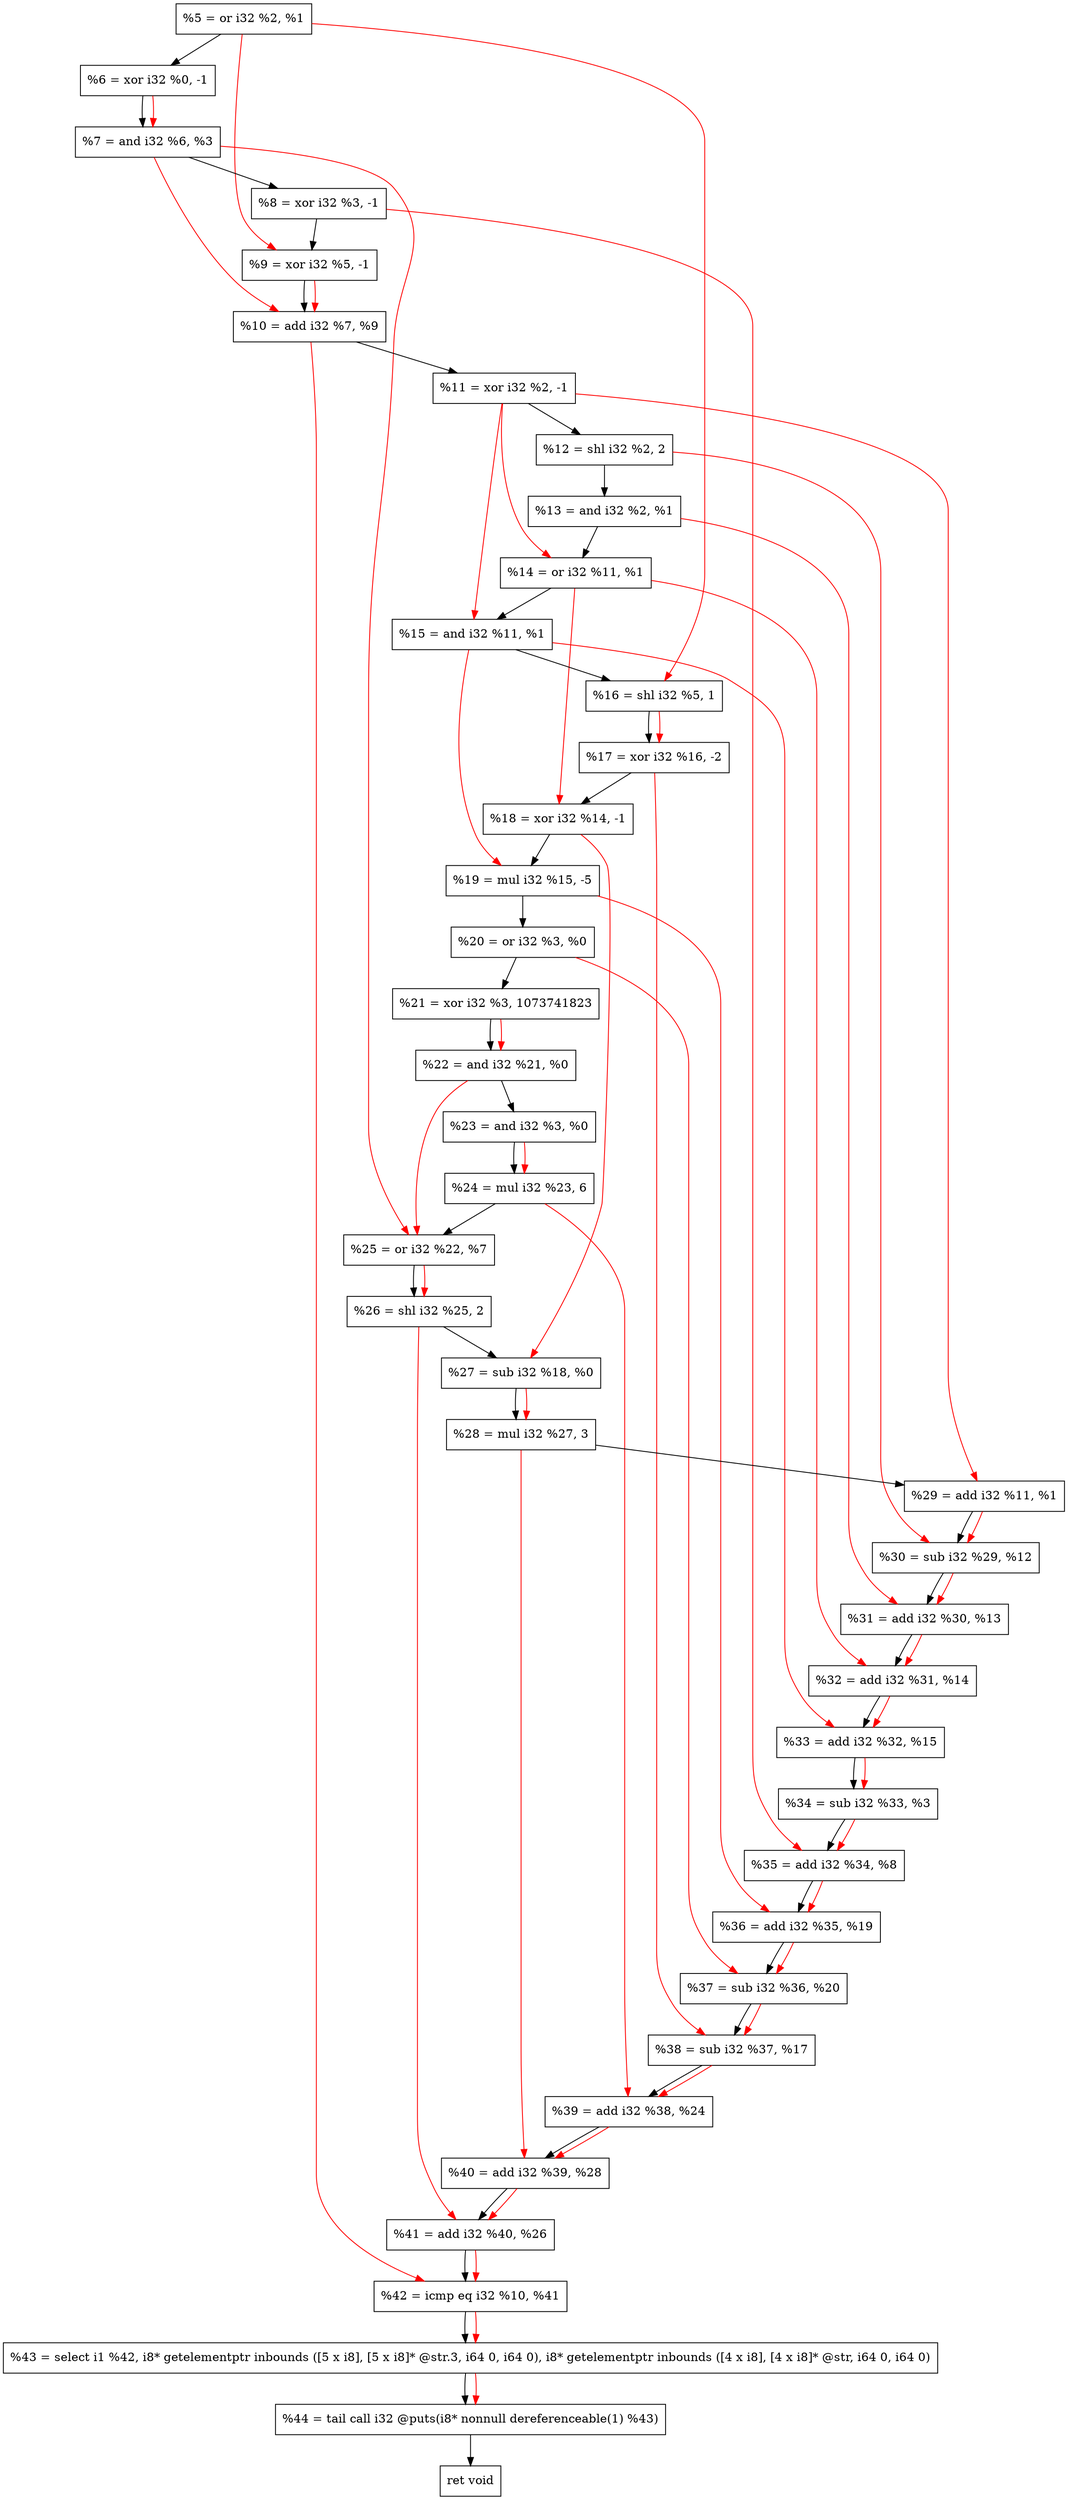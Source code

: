 digraph "DFG for'crackme' function" {
	Node0x1482ac0[shape=record, label="  %5 = or i32 %2, %1"];
	Node0x1483140[shape=record, label="  %6 = xor i32 %0, -1"];
	Node0x14831b0[shape=record, label="  %7 = and i32 %6, %3"];
	Node0x1483220[shape=record, label="  %8 = xor i32 %3, -1"];
	Node0x1483290[shape=record, label="  %9 = xor i32 %5, -1"];
	Node0x1483300[shape=record, label="  %10 = add i32 %7, %9"];
	Node0x1483370[shape=record, label="  %11 = xor i32 %2, -1"];
	Node0x1483410[shape=record, label="  %12 = shl i32 %2, 2"];
	Node0x1483480[shape=record, label="  %13 = and i32 %2, %1"];
	Node0x14834f0[shape=record, label="  %14 = or i32 %11, %1"];
	Node0x1483560[shape=record, label="  %15 = and i32 %11, %1"];
	Node0x1483600[shape=record, label="  %16 = shl i32 %5, 1"];
	Node0x14836a0[shape=record, label="  %17 = xor i32 %16, -2"];
	Node0x1483710[shape=record, label="  %18 = xor i32 %14, -1"];
	Node0x14837b0[shape=record, label="  %19 = mul i32 %15, -5"];
	Node0x1483820[shape=record, label="  %20 = or i32 %3, %0"];
	Node0x14838c0[shape=record, label="  %21 = xor i32 %3, 1073741823"];
	Node0x1483930[shape=record, label="  %22 = and i32 %21, %0"];
	Node0x14839a0[shape=record, label="  %23 = and i32 %3, %0"];
	Node0x1483a40[shape=record, label="  %24 = mul i32 %23, 6"];
	Node0x1483ab0[shape=record, label="  %25 = or i32 %22, %7"];
	Node0x1483b20[shape=record, label="  %26 = shl i32 %25, 2"];
	Node0x1483b90[shape=record, label="  %27 = sub i32 %18, %0"];
	Node0x1483c30[shape=record, label="  %28 = mul i32 %27, 3"];
	Node0x1483ca0[shape=record, label="  %29 = add i32 %11, %1"];
	Node0x1483d10[shape=record, label="  %30 = sub i32 %29, %12"];
	Node0x1483d80[shape=record, label="  %31 = add i32 %30, %13"];
	Node0x1483df0[shape=record, label="  %32 = add i32 %31, %14"];
	Node0x1484070[shape=record, label="  %33 = add i32 %32, %15"];
	Node0x14840e0[shape=record, label="  %34 = sub i32 %33, %3"];
	Node0x1484150[shape=record, label="  %35 = add i32 %34, %8"];
	Node0x14841c0[shape=record, label="  %36 = add i32 %35, %19"];
	Node0x1484230[shape=record, label="  %37 = sub i32 %36, %20"];
	Node0x14842a0[shape=record, label="  %38 = sub i32 %37, %17"];
	Node0x1484310[shape=record, label="  %39 = add i32 %38, %24"];
	Node0x1484380[shape=record, label="  %40 = add i32 %39, %28"];
	Node0x14843f0[shape=record, label="  %41 = add i32 %40, %26"];
	Node0x1484460[shape=record, label="  %42 = icmp eq i32 %10, %41"];
	Node0x1423268[shape=record, label="  %43 = select i1 %42, i8* getelementptr inbounds ([5 x i8], [5 x i8]* @str.3, i64 0, i64 0), i8* getelementptr inbounds ([4 x i8], [4 x i8]* @str, i64 0, i64 0)"];
	Node0x1484900[shape=record, label="  %44 = tail call i32 @puts(i8* nonnull dereferenceable(1) %43)"];
	Node0x1484950[shape=record, label="  ret void"];
	Node0x1482ac0 -> Node0x1483140;
	Node0x1483140 -> Node0x14831b0;
	Node0x14831b0 -> Node0x1483220;
	Node0x1483220 -> Node0x1483290;
	Node0x1483290 -> Node0x1483300;
	Node0x1483300 -> Node0x1483370;
	Node0x1483370 -> Node0x1483410;
	Node0x1483410 -> Node0x1483480;
	Node0x1483480 -> Node0x14834f0;
	Node0x14834f0 -> Node0x1483560;
	Node0x1483560 -> Node0x1483600;
	Node0x1483600 -> Node0x14836a0;
	Node0x14836a0 -> Node0x1483710;
	Node0x1483710 -> Node0x14837b0;
	Node0x14837b0 -> Node0x1483820;
	Node0x1483820 -> Node0x14838c0;
	Node0x14838c0 -> Node0x1483930;
	Node0x1483930 -> Node0x14839a0;
	Node0x14839a0 -> Node0x1483a40;
	Node0x1483a40 -> Node0x1483ab0;
	Node0x1483ab0 -> Node0x1483b20;
	Node0x1483b20 -> Node0x1483b90;
	Node0x1483b90 -> Node0x1483c30;
	Node0x1483c30 -> Node0x1483ca0;
	Node0x1483ca0 -> Node0x1483d10;
	Node0x1483d10 -> Node0x1483d80;
	Node0x1483d80 -> Node0x1483df0;
	Node0x1483df0 -> Node0x1484070;
	Node0x1484070 -> Node0x14840e0;
	Node0x14840e0 -> Node0x1484150;
	Node0x1484150 -> Node0x14841c0;
	Node0x14841c0 -> Node0x1484230;
	Node0x1484230 -> Node0x14842a0;
	Node0x14842a0 -> Node0x1484310;
	Node0x1484310 -> Node0x1484380;
	Node0x1484380 -> Node0x14843f0;
	Node0x14843f0 -> Node0x1484460;
	Node0x1484460 -> Node0x1423268;
	Node0x1423268 -> Node0x1484900;
	Node0x1484900 -> Node0x1484950;
edge [color=red]
	Node0x1483140 -> Node0x14831b0;
	Node0x1482ac0 -> Node0x1483290;
	Node0x14831b0 -> Node0x1483300;
	Node0x1483290 -> Node0x1483300;
	Node0x1483370 -> Node0x14834f0;
	Node0x1483370 -> Node0x1483560;
	Node0x1482ac0 -> Node0x1483600;
	Node0x1483600 -> Node0x14836a0;
	Node0x14834f0 -> Node0x1483710;
	Node0x1483560 -> Node0x14837b0;
	Node0x14838c0 -> Node0x1483930;
	Node0x14839a0 -> Node0x1483a40;
	Node0x1483930 -> Node0x1483ab0;
	Node0x14831b0 -> Node0x1483ab0;
	Node0x1483ab0 -> Node0x1483b20;
	Node0x1483710 -> Node0x1483b90;
	Node0x1483b90 -> Node0x1483c30;
	Node0x1483370 -> Node0x1483ca0;
	Node0x1483ca0 -> Node0x1483d10;
	Node0x1483410 -> Node0x1483d10;
	Node0x1483d10 -> Node0x1483d80;
	Node0x1483480 -> Node0x1483d80;
	Node0x1483d80 -> Node0x1483df0;
	Node0x14834f0 -> Node0x1483df0;
	Node0x1483df0 -> Node0x1484070;
	Node0x1483560 -> Node0x1484070;
	Node0x1484070 -> Node0x14840e0;
	Node0x14840e0 -> Node0x1484150;
	Node0x1483220 -> Node0x1484150;
	Node0x1484150 -> Node0x14841c0;
	Node0x14837b0 -> Node0x14841c0;
	Node0x14841c0 -> Node0x1484230;
	Node0x1483820 -> Node0x1484230;
	Node0x1484230 -> Node0x14842a0;
	Node0x14836a0 -> Node0x14842a0;
	Node0x14842a0 -> Node0x1484310;
	Node0x1483a40 -> Node0x1484310;
	Node0x1484310 -> Node0x1484380;
	Node0x1483c30 -> Node0x1484380;
	Node0x1484380 -> Node0x14843f0;
	Node0x1483b20 -> Node0x14843f0;
	Node0x1483300 -> Node0x1484460;
	Node0x14843f0 -> Node0x1484460;
	Node0x1484460 -> Node0x1423268;
	Node0x1423268 -> Node0x1484900;
}
